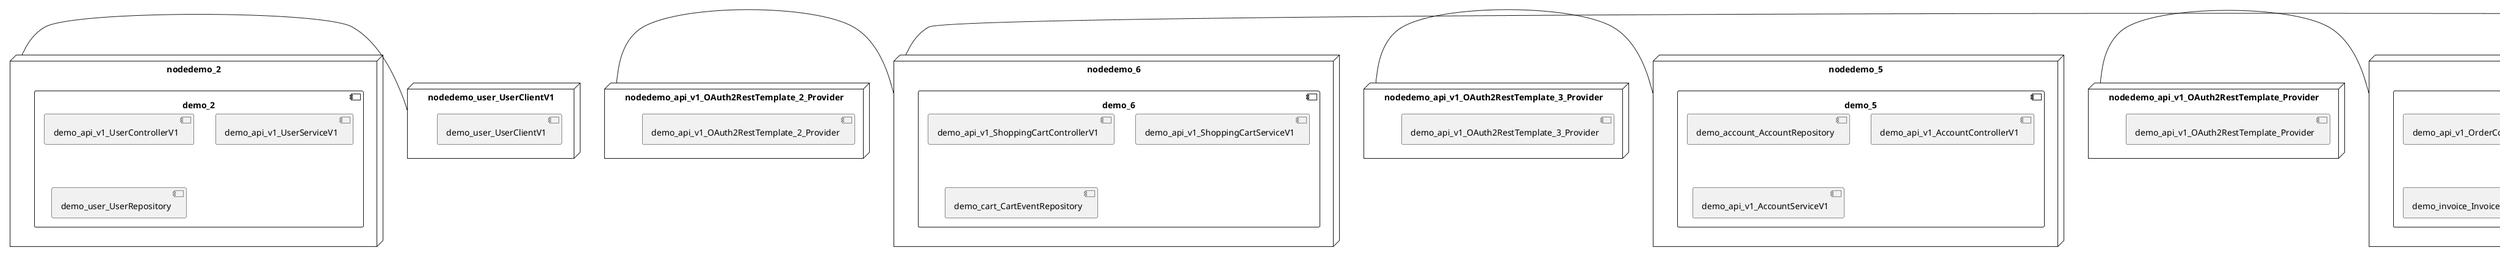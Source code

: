 @startuml
skinparam fixCircleLabelOverlapping true
skinparam componentStyle uml2
node nodedemo {
component demo {
[demo_UserController] [[kbastani-spring-cloud-event-sourcing-example.system#_B_nyshMqEe-4G9xfUgIM0A]]
[demo_UserRepository] [[kbastani-spring-cloud-event-sourcing-example.system#_B_nyshMqEe-4G9xfUgIM0A]]
[demo_UserService] [[kbastani-spring-cloud-event-sourcing-example.system#_B_nyshMqEe-4G9xfUgIM0A]]
[demo_login_UserController] [[kbastani-spring-cloud-event-sourcing-example.system#_B_nyshMqEe-4G9xfUgIM0A]]
}
}
node nodedemo_2 {
component demo_2 {
[demo_api_v1_UserControllerV1] [[kbastani-spring-cloud-event-sourcing-example.system#_B_nyshMqEe-4G9xfUgIM0A]]
[demo_api_v1_UserServiceV1] [[kbastani-spring-cloud-event-sourcing-example.system#_B_nyshMqEe-4G9xfUgIM0A]]
[demo_user_UserRepository] [[kbastani-spring-cloud-event-sourcing-example.system#_B_nyshMqEe-4G9xfUgIM0A]]
}
}
node nodedemo_3 {
component demo_3 {
[demo_api_v1_OrderControllerV1] [[kbastani-spring-cloud-event-sourcing-example.system#_B_nyshMqEe-4G9xfUgIM0A]]
[demo_api_v1_OrderServiceV1] [[kbastani-spring-cloud-event-sourcing-example.system#_B_nyshMqEe-4G9xfUgIM0A]]
[demo_config_DatabaseInitializer] [[kbastani-spring-cloud-event-sourcing-example.system#_B_nyshMqEe-4G9xfUgIM0A]]
[demo_invoice_InvoiceRepository] [[kbastani-spring-cloud-event-sourcing-example.system#_B_nyshMqEe-4G9xfUgIM0A]]
[demo_order_OrderEventRepository] [[kbastani-spring-cloud-event-sourcing-example.system#_B_nyshMqEe-4G9xfUgIM0A]]
[demo_order_OrderRepository] [[kbastani-spring-cloud-event-sourcing-example.system#_B_nyshMqEe-4G9xfUgIM0A]]
}
}
node nodedemo_4 {
component demo_4 {
[demo_api_v1_CatalogControllerV1] [[kbastani-spring-cloud-event-sourcing-example.system#_B_nyshMqEe-4G9xfUgIM0A]]
[demo_api_v1_CatalogServiceV1] [[kbastani-spring-cloud-event-sourcing-example.system#_B_nyshMqEe-4G9xfUgIM0A]]
[demo_catalog_CatalogInfoRepository] [[kbastani-spring-cloud-event-sourcing-example.system#_B_nyshMqEe-4G9xfUgIM0A]]
}
}
node nodedemo_5 {
component demo_5 {
[demo_account_AccountRepository] [[kbastani-spring-cloud-event-sourcing-example.system#_B_nyshMqEe-4G9xfUgIM0A]]
[demo_api_v1_AccountControllerV1] [[kbastani-spring-cloud-event-sourcing-example.system#_B_nyshMqEe-4G9xfUgIM0A]]
[demo_api_v1_AccountServiceV1] [[kbastani-spring-cloud-event-sourcing-example.system#_B_nyshMqEe-4G9xfUgIM0A]]
}
}
node nodedemo_6 {
component demo_6 {
[demo_api_v1_ShoppingCartControllerV1] [[kbastani-spring-cloud-event-sourcing-example.system#_B_nyshMqEe-4G9xfUgIM0A]]
[demo_api_v1_ShoppingCartServiceV1] [[kbastani-spring-cloud-event-sourcing-example.system#_B_nyshMqEe-4G9xfUgIM0A]]
[demo_cart_CartEventRepository] [[kbastani-spring-cloud-event-sourcing-example.system#_B_nyshMqEe-4G9xfUgIM0A]]
}
}
node nodedemo_7 {
component demo_7 {
[DatabaseInitializer] [[kbastani-spring-cloud-event-sourcing-example.system#_B_nyshMqEe-4G9xfUgIM0A]]
}
}
node nodedemo_v1 {
component demo_v1 {
[demo_v1_InventoryControllerV1] [[kbastani-spring-cloud-event-sourcing-example.system#_B_nyshMqEe-4G9xfUgIM0A]]
[demo_v1_InventoryServiceV1] [[kbastani-spring-cloud-event-sourcing-example.system#_B_nyshMqEe-4G9xfUgIM0A]]
}
}
node nodedemo_api_v1_OAuth2RestTemplate_2_Provider {
[demo_api_v1_OAuth2RestTemplate_2_Provider] [[kbastani-spring-cloud-event-sourcing-example.system#_B_nyshMqEe-4G9xfUgIM0A]]
}
node nodedemo_api_v1_OAuth2RestTemplate_3_Provider {
[demo_api_v1_OAuth2RestTemplate_3_Provider] [[kbastani-spring-cloud-event-sourcing-example.system#_B_nyshMqEe-4G9xfUgIM0A]]
}
node nodedemo_api_v1_OAuth2RestTemplate_Provider {
[demo_api_v1_OAuth2RestTemplate_Provider] [[kbastani-spring-cloud-event-sourcing-example.system#_B_nyshMqEe-4G9xfUgIM0A]]
}
node nodedemo_api_v1_RestTemplate_2_Provider {
[demo_api_v1_RestTemplate_2_Provider] [[kbastani-spring-cloud-event-sourcing-example.system#_B_nyshMqEe-4G9xfUgIM0A]]
}
node nodedemo_api_v1_RestTemplate_Provider {
[demo_api_v1_RestTemplate_Provider] [[kbastani-spring-cloud-event-sourcing-example.system#_B_nyshMqEe-4G9xfUgIM0A]]
}
node nodedemo_inventory_InventoryRepository_Provider {
[demo_inventory_InventoryRepository_Provider] [[kbastani-spring-cloud-event-sourcing-example.system#_B_nyshMqEe-4G9xfUgIM0A]]
}
node nodedemo_login_AuthenticationManager_Provider {
[demo_login_AuthenticationManager_Provider] [[kbastani-spring-cloud-event-sourcing-example.system#_B_nyshMqEe-4G9xfUgIM0A]]
}
node nodedemo_login_ClientDetailsService_Provider {
[demo_login_ClientDetailsService_Provider] [[kbastani-spring-cloud-event-sourcing-example.system#_B_nyshMqEe-4G9xfUgIM0A]]
}
node nodedemo_login_HttpSessionSecurityContextRepository_Provider {
[demo_login_HttpSessionSecurityContextRepository_Provider] [[kbastani-spring-cloud-event-sourcing-example.system#_B_nyshMqEe-4G9xfUgIM0A]]
}
node nodedemo_login_LoginController {
[demo_login_LoginController] [[kbastani-spring-cloud-event-sourcing-example.system#_B_nyshMqEe-4G9xfUgIM0A]]
}
node nodedemo_product_ProductRepository_Provider {
[demo_product_ProductRepository_Provider] [[kbastani-spring-cloud-event-sourcing-example.system#_B_nyshMqEe-4G9xfUgIM0A]]
}
node nodedemo_user_UserClientV1 {
[demo_user_UserClientV1] [[kbastani-spring-cloud-event-sourcing-example.system#_B_nyshMqEe-4G9xfUgIM0A]]
}
node nodedemo_v1_Session_Provider {
[demo_v1_Session_Provider] [[kbastani-spring-cloud-event-sourcing-example.system#_B_nyshMqEe-4G9xfUgIM0A]]
}
[nodedemo_2] - [nodedemo_user_UserClientV1]
[nodedemo_api_v1_OAuth2RestTemplate_2_Provider] - [nodedemo_6]
[nodedemo_api_v1_OAuth2RestTemplate_3_Provider] - [nodedemo_5]
[nodedemo_api_v1_OAuth2RestTemplate_Provider] - [nodedemo_3]
[nodedemo_api_v1_RestTemplate_2_Provider] - [nodedemo_4]
[nodedemo_api_v1_RestTemplate_Provider] - [nodedemo_6]
[nodedemo_inventory_InventoryRepository_Provider] - [nodedemo_v1]
[nodedemo_login_AuthenticationManager_Provider] - [nodedemo_login_LoginController]
[nodedemo_login_ClientDetailsService_Provider] - [nodedemo_login_LoginController]
[nodedemo_login_HttpSessionSecurityContextRepository_Provider] - [nodedemo_login_LoginController]
[nodedemo_product_ProductRepository_Provider] - [nodedemo_v1]
[nodedemo_v1_Session_Provider] - [nodedemo_v1]

@enduml
